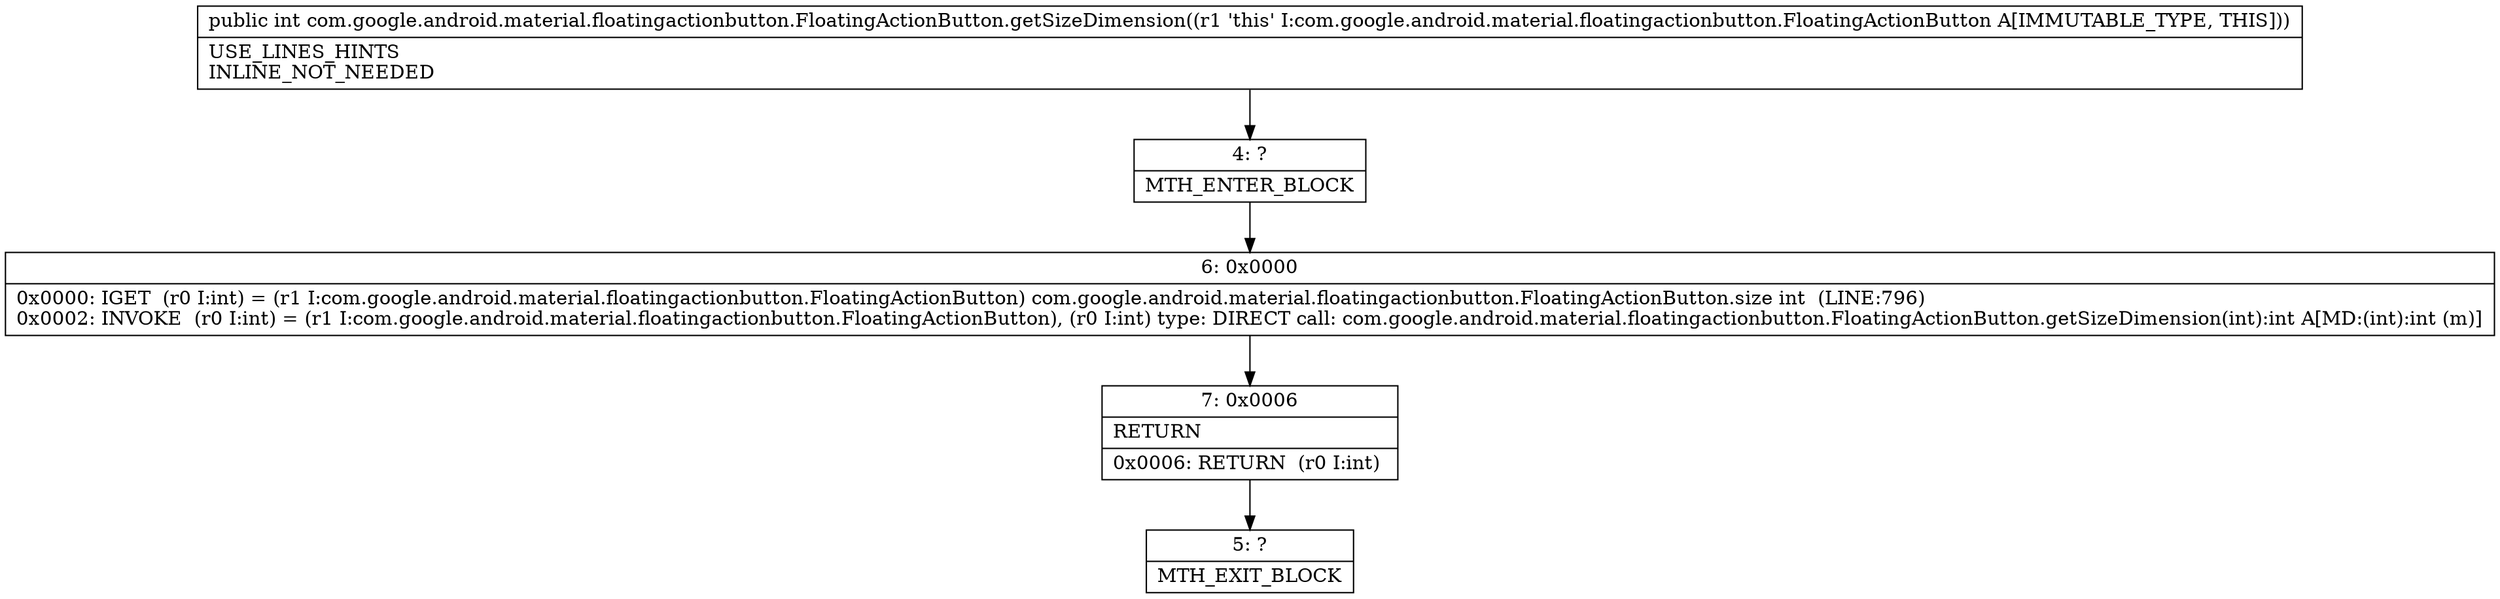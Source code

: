 digraph "CFG forcom.google.android.material.floatingactionbutton.FloatingActionButton.getSizeDimension()I" {
Node_4 [shape=record,label="{4\:\ ?|MTH_ENTER_BLOCK\l}"];
Node_6 [shape=record,label="{6\:\ 0x0000|0x0000: IGET  (r0 I:int) = (r1 I:com.google.android.material.floatingactionbutton.FloatingActionButton) com.google.android.material.floatingactionbutton.FloatingActionButton.size int  (LINE:796)\l0x0002: INVOKE  (r0 I:int) = (r1 I:com.google.android.material.floatingactionbutton.FloatingActionButton), (r0 I:int) type: DIRECT call: com.google.android.material.floatingactionbutton.FloatingActionButton.getSizeDimension(int):int A[MD:(int):int (m)]\l}"];
Node_7 [shape=record,label="{7\:\ 0x0006|RETURN\l|0x0006: RETURN  (r0 I:int) \l}"];
Node_5 [shape=record,label="{5\:\ ?|MTH_EXIT_BLOCK\l}"];
MethodNode[shape=record,label="{public int com.google.android.material.floatingactionbutton.FloatingActionButton.getSizeDimension((r1 'this' I:com.google.android.material.floatingactionbutton.FloatingActionButton A[IMMUTABLE_TYPE, THIS]))  | USE_LINES_HINTS\lINLINE_NOT_NEEDED\l}"];
MethodNode -> Node_4;Node_4 -> Node_6;
Node_6 -> Node_7;
Node_7 -> Node_5;
}

